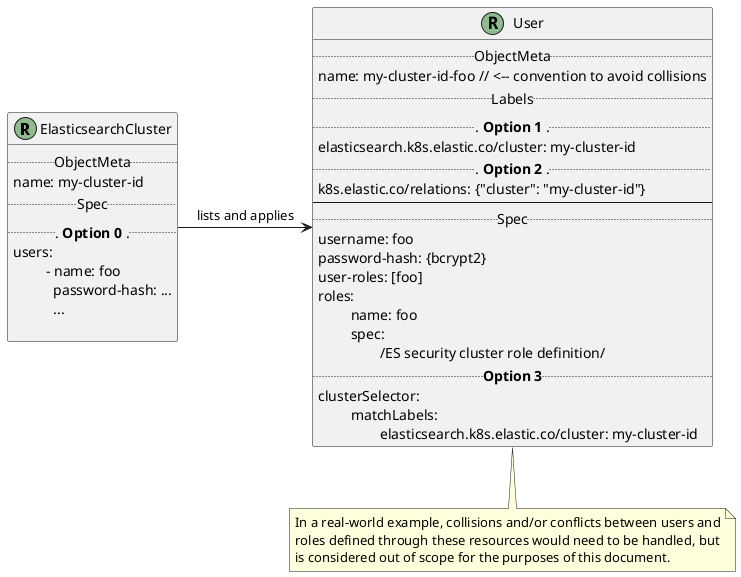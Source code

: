@startuml resources.png
class ElasticsearchCluster << (R,darkseagreen) >> {
    .. ObjectMeta ..
    name: my-cluster-id
    .. Spec ..
    ... **Option 0** ...
    users:
    \t - name: foo
    \t   password-hash: ...
    \t   ...

}

class User << (R,darkseagreen) >> {
    .. ObjectMeta ..
        name: my-cluster-id-foo // <-- convention to avoid collisions
    .. Labels ..
    ... **Option 1** ...
        elasticsearch.k8s.elastic.co/cluster: my-cluster-id
    ... **Option 2** ...
        k8s.elastic.co/relations: {"cluster": "my-cluster-id"}
    --
    .. Spec ..
        username: foo
        password-hash: {bcrypt2}
        user-roles: [foo]
        roles:
        \t name: foo
        \t spec:
        \t \t /ES security cluster role definition/
    ..  **Option 3** ..
        clusterSelector:
        \t matchLabels:
        \t \t elasticsearch.k8s.elastic.co/cluster: my-cluster-id
}

ElasticsearchCluster -> User: lists and applies

note bottom of User
In a real-world example, collisions and/or conflicts between users and
roles defined through these resources would need to be handled, but
is considered out of scope for the purposes of this document.
end note
@enduml

@startuml one-to-one.png
class ElasticsearchCluster << (R,darkseagreen) >> {
    .. ObjectMeta ..
    name: **my-cluster-id**
}

class ClusterLicense << (R,darkseagreen) >> {
    .. ObjectMeta ..
        name: **my-cluster-id**
}

ElasticsearchCluster -> ClusterLicense: get/watch by name and use
@enduml